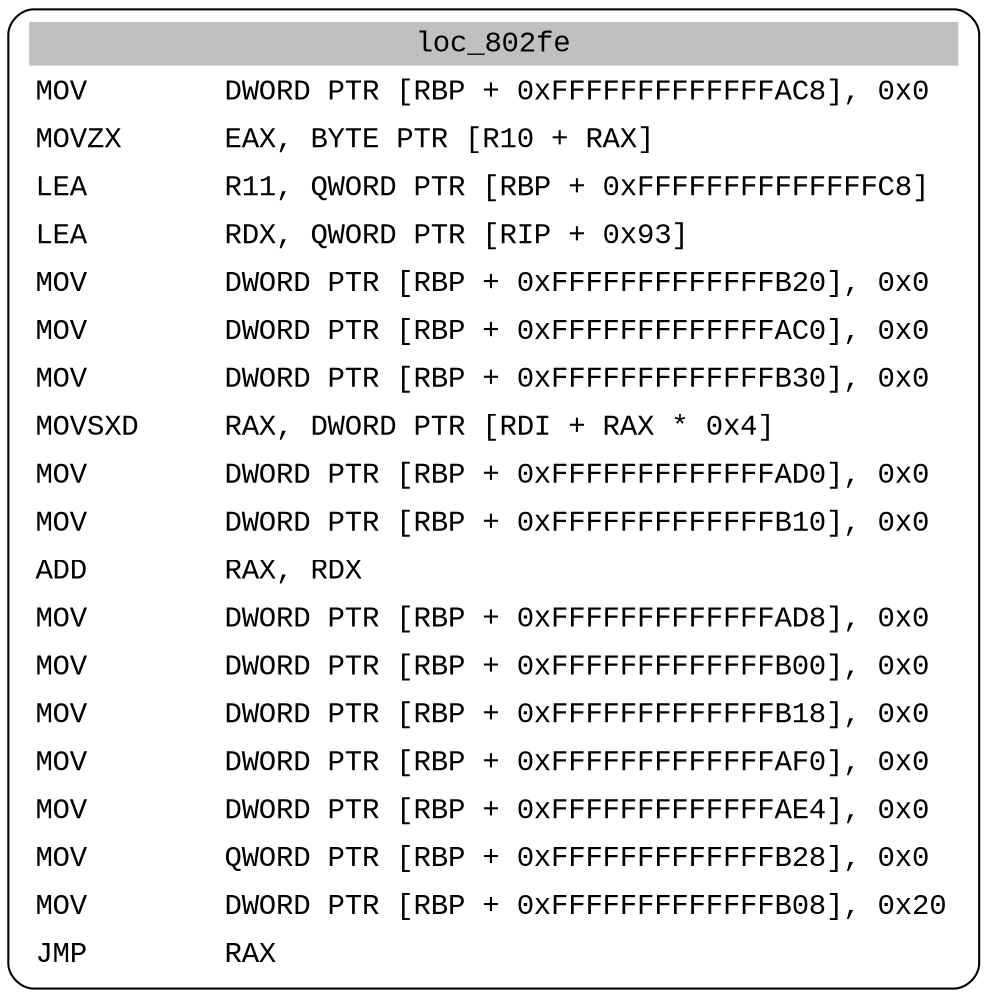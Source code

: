 digraph asm_graph {
1941 [
shape="Mrecord" fontname="Courier New"label =<<table border="0" cellborder="0" cellpadding="3"><tr><td align="center" colspan="2" bgcolor="grey">loc_802fe</td></tr><tr><td align="left">MOV        DWORD PTR [RBP + 0xFFFFFFFFFFFFFAC8], 0x0</td></tr><tr><td align="left">MOVZX      EAX, BYTE PTR [R10 + RAX]</td></tr><tr><td align="left">LEA        R11, QWORD PTR [RBP + 0xFFFFFFFFFFFFFFC8]</td></tr><tr><td align="left">LEA        RDX, QWORD PTR [RIP + 0x93]</td></tr><tr><td align="left">MOV        DWORD PTR [RBP + 0xFFFFFFFFFFFFFB20], 0x0</td></tr><tr><td align="left">MOV        DWORD PTR [RBP + 0xFFFFFFFFFFFFFAC0], 0x0</td></tr><tr><td align="left">MOV        DWORD PTR [RBP + 0xFFFFFFFFFFFFFB30], 0x0</td></tr><tr><td align="left">MOVSXD     RAX, DWORD PTR [RDI + RAX * 0x4]</td></tr><tr><td align="left">MOV        DWORD PTR [RBP + 0xFFFFFFFFFFFFFAD0], 0x0</td></tr><tr><td align="left">MOV        DWORD PTR [RBP + 0xFFFFFFFFFFFFFB10], 0x0</td></tr><tr><td align="left">ADD        RAX, RDX</td></tr><tr><td align="left">MOV        DWORD PTR [RBP + 0xFFFFFFFFFFFFFAD8], 0x0</td></tr><tr><td align="left">MOV        DWORD PTR [RBP + 0xFFFFFFFFFFFFFB00], 0x0</td></tr><tr><td align="left">MOV        DWORD PTR [RBP + 0xFFFFFFFFFFFFFB18], 0x0</td></tr><tr><td align="left">MOV        DWORD PTR [RBP + 0xFFFFFFFFFFFFFAF0], 0x0</td></tr><tr><td align="left">MOV        DWORD PTR [RBP + 0xFFFFFFFFFFFFFAE4], 0x0</td></tr><tr><td align="left">MOV        QWORD PTR [RBP + 0xFFFFFFFFFFFFFB28], 0x0</td></tr><tr><td align="left">MOV        DWORD PTR [RBP + 0xFFFFFFFFFFFFFB08], 0x20</td></tr><tr><td align="left">JMP        RAX</td></tr></table>> ];
}